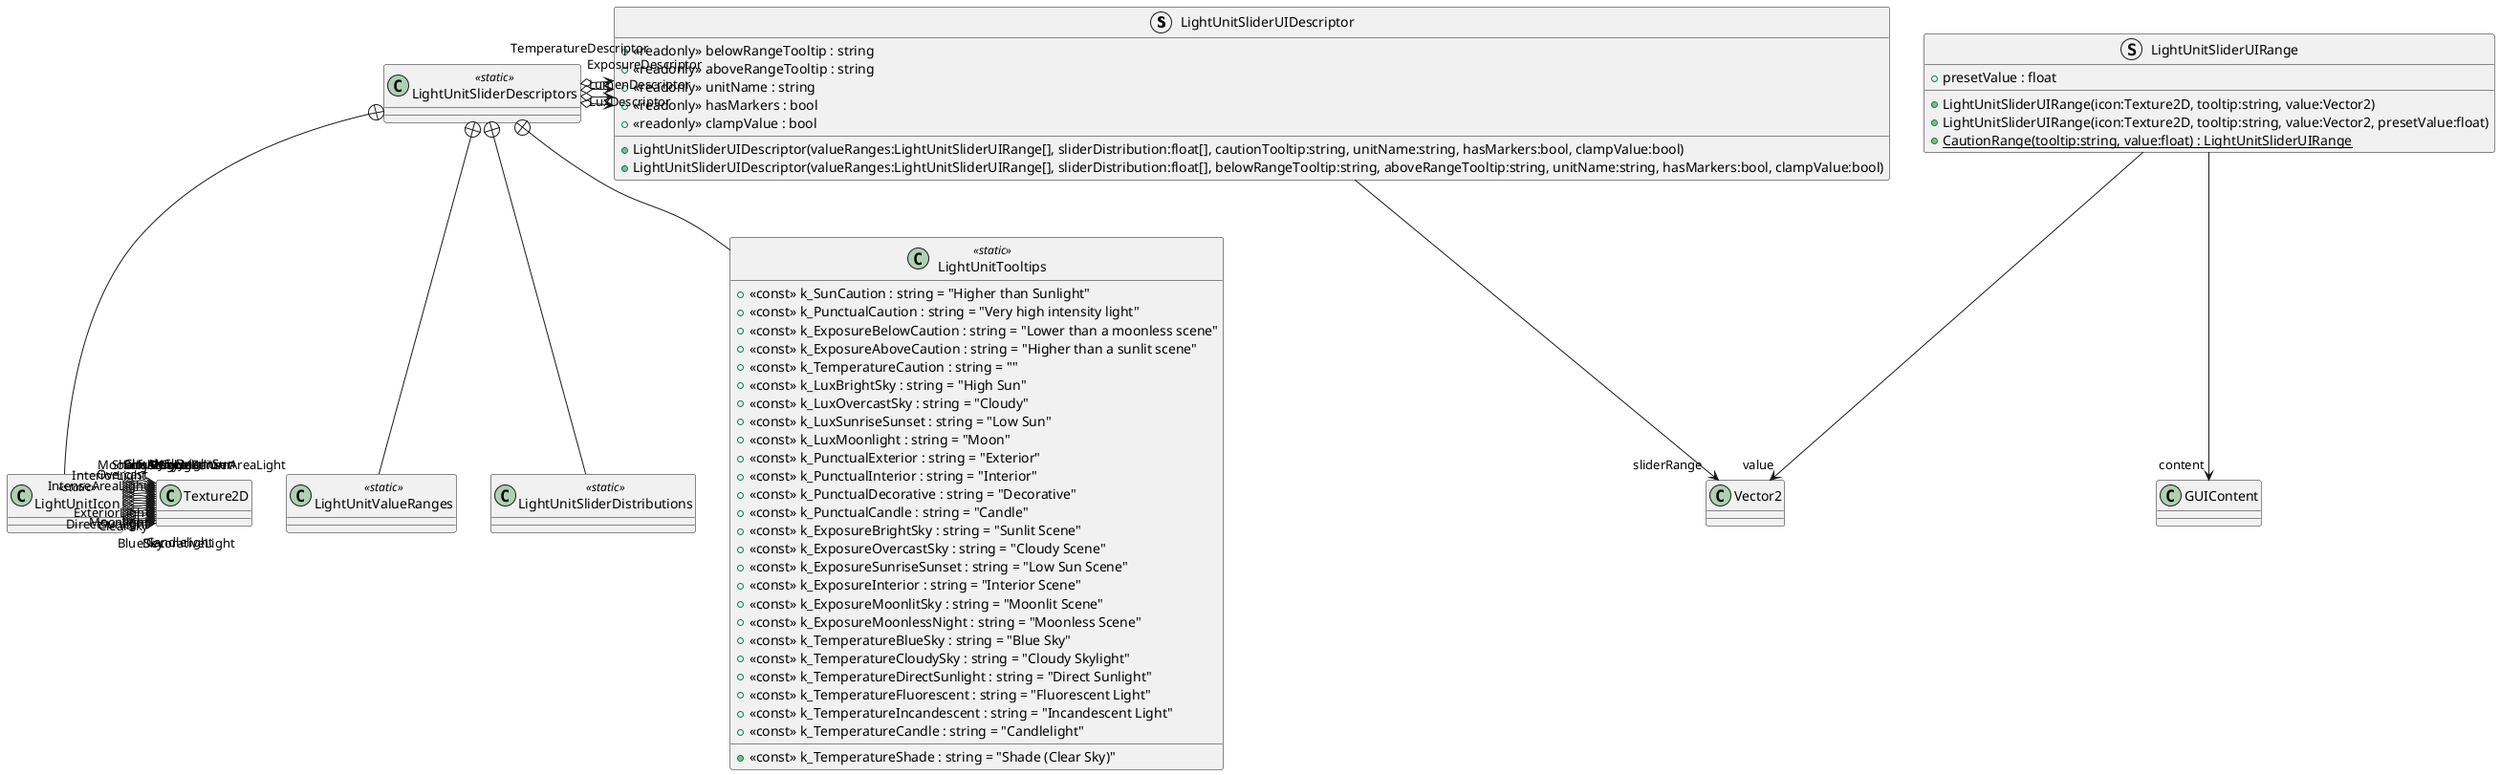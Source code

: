 @startuml
struct LightUnitSliderUIDescriptor {
    + LightUnitSliderUIDescriptor(valueRanges:LightUnitSliderUIRange[], sliderDistribution:float[], cautionTooltip:string, unitName:string, hasMarkers:bool, clampValue:bool)
    + LightUnitSliderUIDescriptor(valueRanges:LightUnitSliderUIRange[], sliderDistribution:float[], belowRangeTooltip:string, aboveRangeTooltip:string, unitName:string, hasMarkers:bool, clampValue:bool)
    + <<readonly>> belowRangeTooltip : string
    + <<readonly>> aboveRangeTooltip : string
    + <<readonly>> unitName : string
    + <<readonly>> hasMarkers : bool
    + <<readonly>> clampValue : bool
}
struct LightUnitSliderUIRange {
    + LightUnitSliderUIRange(icon:Texture2D, tooltip:string, value:Vector2)
    + LightUnitSliderUIRange(icon:Texture2D, tooltip:string, value:Vector2, presetValue:float)
    + {static} CautionRange(tooltip:string, value:float) : LightUnitSliderUIRange
    + presetValue : float
}
class LightUnitSliderDescriptors <<static>> {
}
class LightUnitValueRanges <<static>> {
}
class LightUnitSliderDistributions <<static>> {
}
class LightUnitIcon <<static>> {
}
class LightUnitTooltips <<static>> {
    + <<const>> k_SunCaution : string = "Higher than Sunlight"
    + <<const>> k_PunctualCaution : string = "Very high intensity light"
    + <<const>> k_ExposureBelowCaution : string = "Lower than a moonless scene"
    + <<const>> k_ExposureAboveCaution : string = "Higher than a sunlit scene"
    + <<const>> k_TemperatureCaution : string = ""
    + <<const>> k_LuxBrightSky : string = "High Sun"
    + <<const>> k_LuxOvercastSky : string = "Cloudy"
    + <<const>> k_LuxSunriseSunset : string = "Low Sun"
    + <<const>> k_LuxMoonlight : string = "Moon"
    + <<const>> k_PunctualExterior : string = "Exterior"
    + <<const>> k_PunctualInterior : string = "Interior"
    + <<const>> k_PunctualDecorative : string = "Decorative"
    + <<const>> k_PunctualCandle : string = "Candle"
    + <<const>> k_ExposureBrightSky : string = "Sunlit Scene"
    + <<const>> k_ExposureOvercastSky : string = "Cloudy Scene"
    + <<const>> k_ExposureSunriseSunset : string = "Low Sun Scene"
    + <<const>> k_ExposureInterior : string = "Interior Scene"
    + <<const>> k_ExposureMoonlitSky : string = "Moonlit Scene"
    + <<const>> k_ExposureMoonlessNight : string = "Moonless Scene"
    + <<const>> k_TemperatureBlueSky : string = "Blue Sky"
    + <<const>> k_TemperatureShade : string = "Shade (Clear Sky)"
    + <<const>> k_TemperatureCloudySky : string = "Cloudy Skylight"
    + <<const>> k_TemperatureDirectSunlight : string = "Direct Sunlight"
    + <<const>> k_TemperatureFluorescent : string = "Fluorescent Light"
    + <<const>> k_TemperatureIncandescent : string = "Incandescent Light"
    + <<const>> k_TemperatureCandle : string = "Candlelight"
}
LightUnitSliderUIDescriptor --> "sliderRange" Vector2
LightUnitSliderUIRange --> "content" GUIContent
LightUnitSliderUIRange --> "value" Vector2
LightUnitSliderDescriptors o-> "LuxDescriptor" LightUnitSliderUIDescriptor
LightUnitSliderDescriptors o-> "LumenDescriptor" LightUnitSliderUIDescriptor
LightUnitSliderDescriptors o-> "ExposureDescriptor" LightUnitSliderUIDescriptor
LightUnitSliderDescriptors o-> "TemperatureDescriptor" LightUnitSliderUIDescriptor
LightUnitSliderDescriptors +-- LightUnitValueRanges
LightUnitSliderDescriptors +-- LightUnitSliderDistributions
LightUnitSliderDescriptors +-- LightUnitIcon
LightUnitIcon o-> "BlueSky" Texture2D
LightUnitIcon o-> "ClearSky" Texture2D
LightUnitIcon o-> "Candlelight" Texture2D
LightUnitIcon o-> "DecorativeLight" Texture2D
LightUnitIcon o-> "DirectSunlight" Texture2D
LightUnitIcon o-> "ExteriorLight" Texture2D
LightUnitIcon o-> "IntenseAreaLight" Texture2D
LightUnitIcon o-> "InteriorLight" Texture2D
LightUnitIcon o-> "MediumAreaLight" Texture2D
LightUnitIcon o-> "MoonlessNight" Texture2D
LightUnitIcon o-> "Moonlight" Texture2D
LightUnitIcon o-> "Overcast" Texture2D
LightUnitIcon o-> "CloudySky" Texture2D
LightUnitIcon o-> "SoftAreaLight" Texture2D
LightUnitIcon o-> "SunriseSunset" Texture2D
LightUnitIcon o-> "VeryBrightSun" Texture2D
LightUnitIcon o-> "BrightSky" Texture2D
LightUnitIcon o-> "Shade" Texture2D
LightUnitIcon o-> "Fluorescent" Texture2D
LightUnitSliderDescriptors +-- LightUnitTooltips
@enduml
